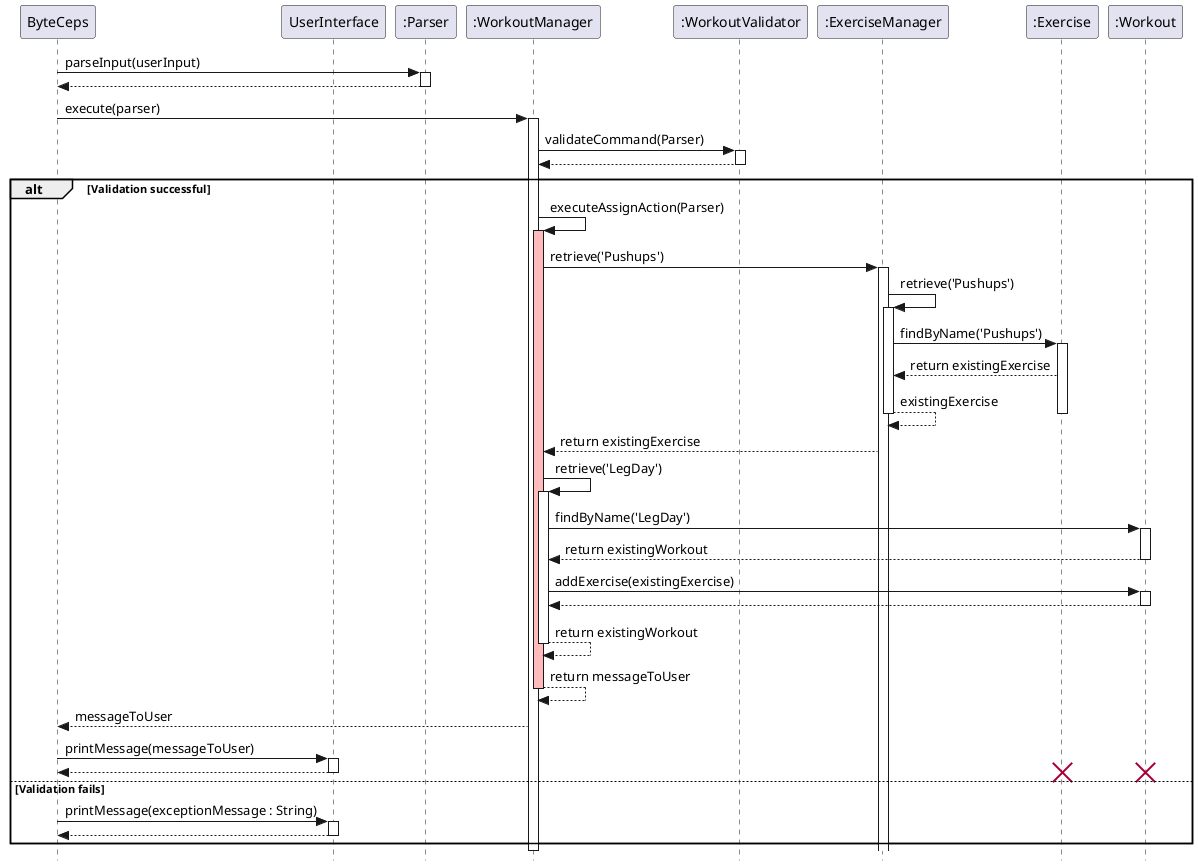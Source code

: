 @startuml SequenceDiagram

skinparam classAttributeIconSize 0
skinparam style strictuml

participant ByteCeps as User
participant UserInterface
participant ":Parser" as Parser
participant ":WorkoutManager" as WorkoutManager
participant ":WorkoutValidator" as Validator
participant ":ExerciseManager" as ExerciseManager
participant ":Exercise" as Exercise
participant ":Workout" as Workout

User -> Parser : parseInput(userInput)
activate Parser
User <-- Parser
deactivate Parser

User -> WorkoutManager : execute(parser)
activate WorkoutManager

WorkoutManager -> Validator : validateCommand(Parser)
activate Validator
Validator --> WorkoutManager : 
deactivate Validator

alt Validation successful

    WorkoutManager -> WorkoutManager : executeAssignAction(Parser)
    activate WorkoutManager #FFBBBB

    WorkoutManager -> ExerciseManager : retrieve('Pushups')
    activate ExerciseManager
    ExerciseManager -> ExerciseManager : retrieve('Pushups')
    activate ExerciseManager
    ExerciseManager -> Exercise : findByName('Pushups')
    activate Exercise
    Exercise --> ExerciseManager : return existingExercise
    ExerciseManager --> ExerciseManager : existingExercise
    deactivate ExerciseManager
    deactivate Exercise
    ExerciseManager --> WorkoutManager : return existingExercise


    WorkoutManager -> WorkoutManager : retrieve('LegDay')
    activate WorkoutManager
    WorkoutManager -> Workout : findByName('LegDay')
    activate Workout
    Workout --> WorkoutManager : return existingWorkout
    deactivate Workout

    WorkoutManager -> Workout : addExercise(existingExercise)
    activate Workout
    Workout --> WorkoutManager :
    deactivate Workout

    WorkoutManager --> WorkoutManager : return existingWorkout
    deactivate WorkoutManager #FFBBBB

    WorkoutManager --> WorkoutManager : return messageToUser
    deactivate WorkoutManager #FFBBBB
    WorkoutManager --> User : messageToUser

    User -> UserInterface: printMessage(messageToUser)
    activate UserInterface
    UserInterface --> User
    deactivate UserInterface

    destroy Workout
    destroy Exercise

else Validation fails
    User -> UserInterface: printMessage(exceptionMessage : String)
    activate UserInterface
    UserInterface --> User:
    deactivate UserInterface
end

deactivate WorkoutManager
deactivate Parser

@enduml
